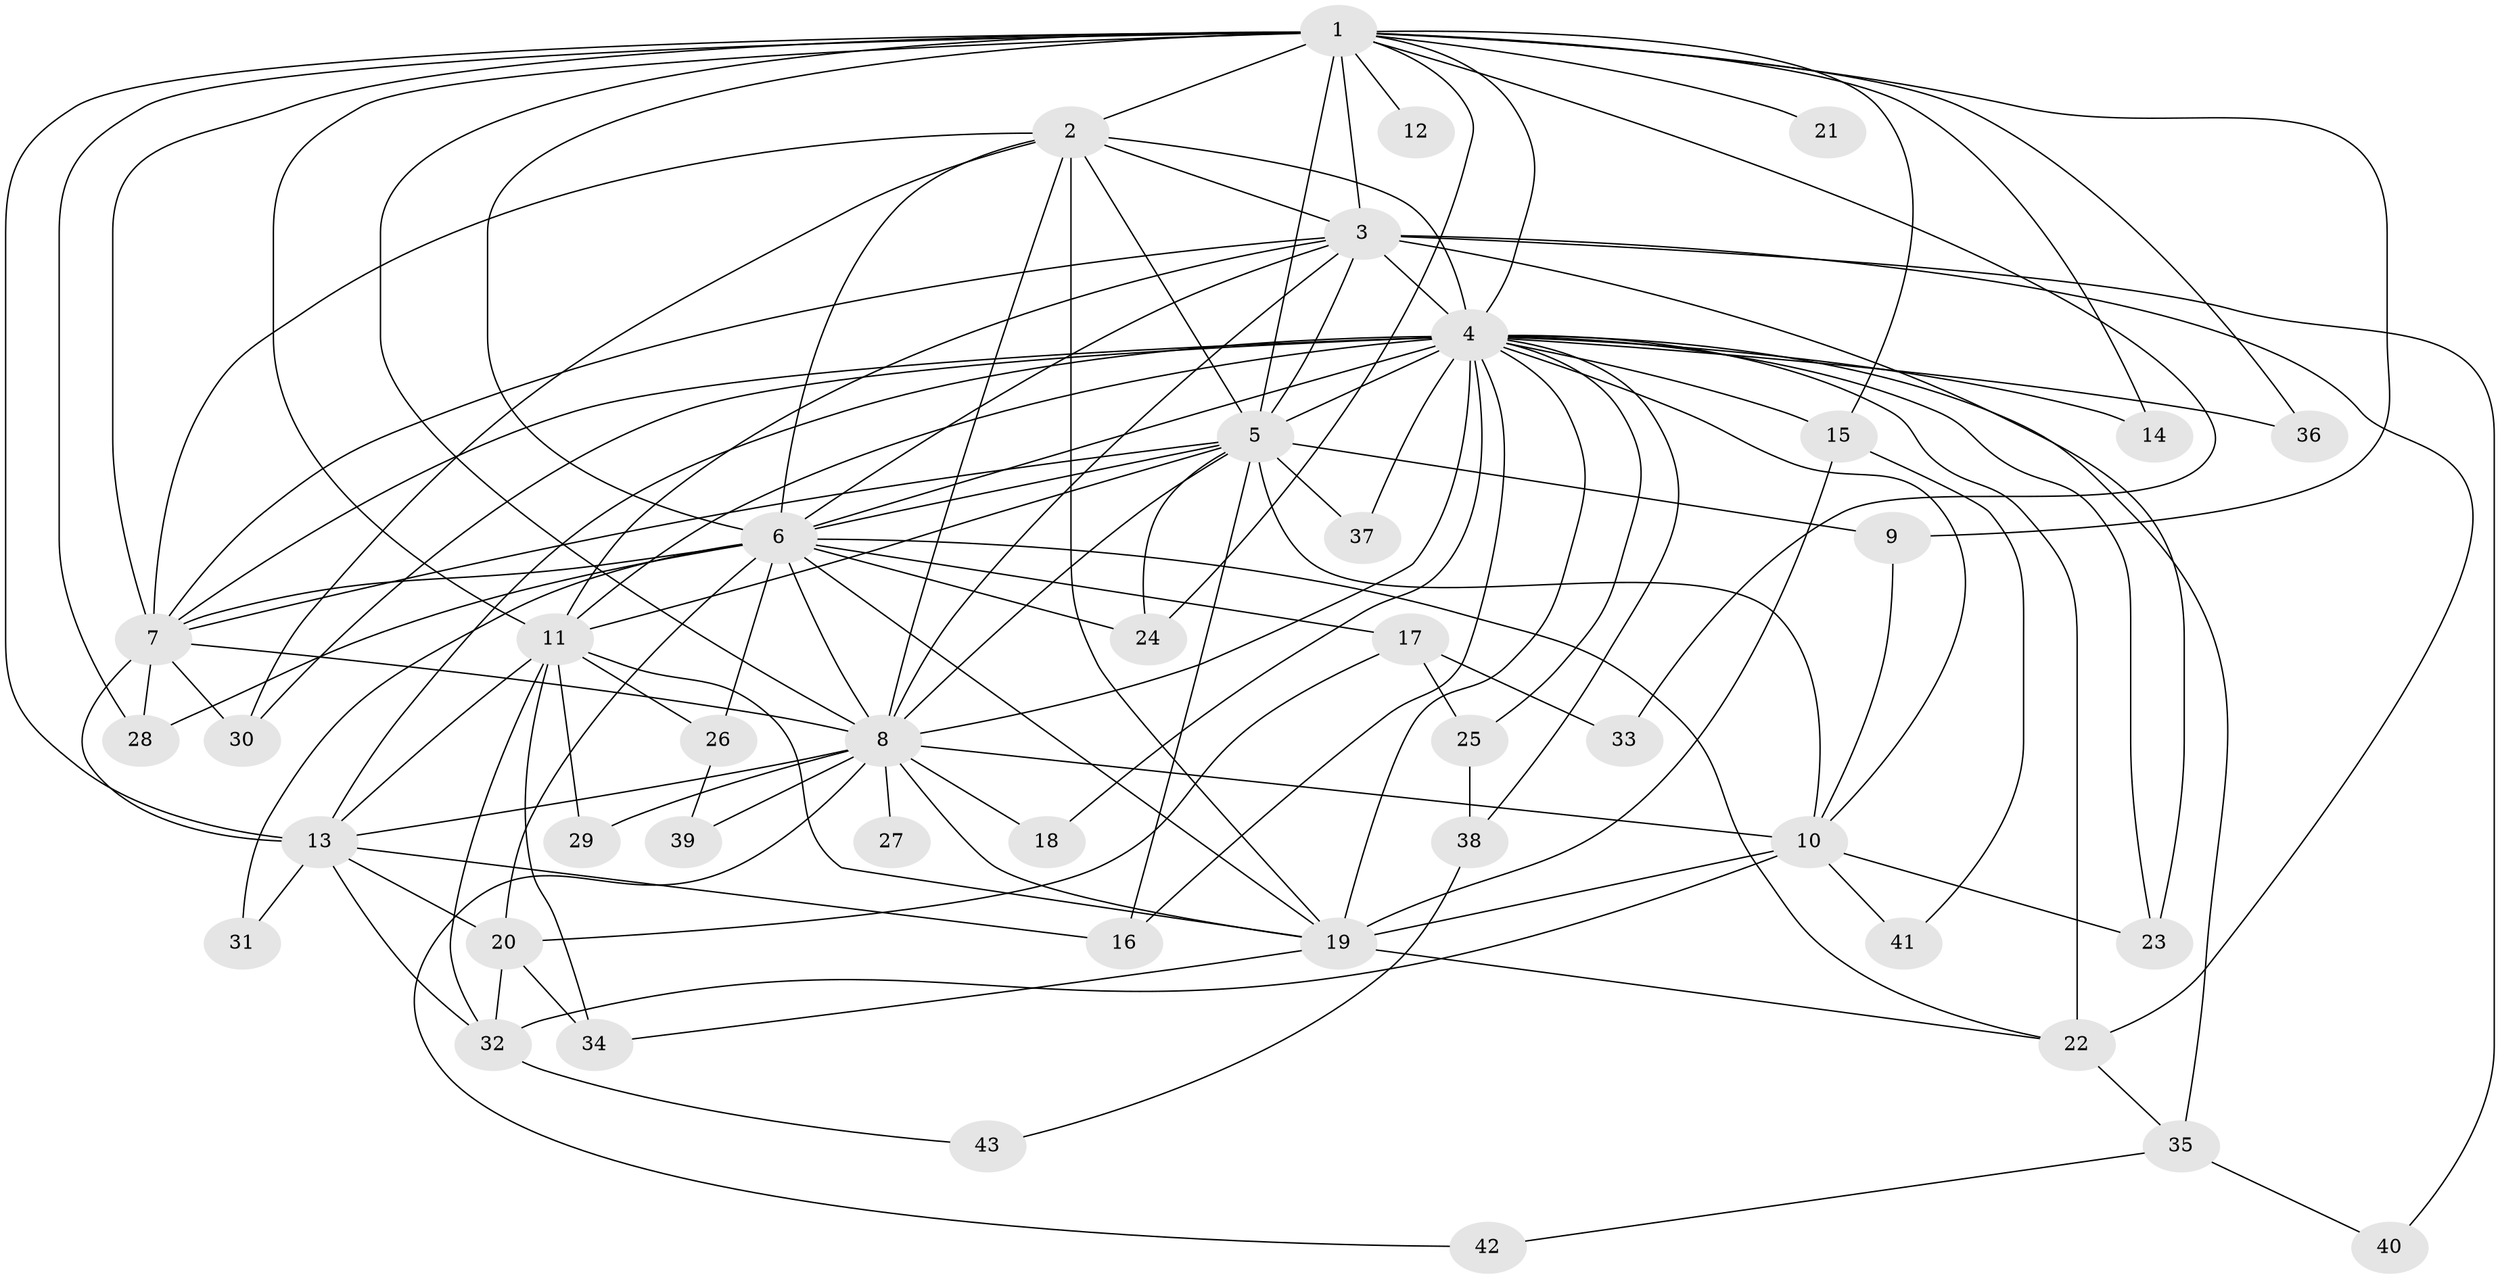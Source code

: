 // original degree distribution, {23: 0.011764705882352941, 19: 0.023529411764705882, 14: 0.011764705882352941, 16: 0.011764705882352941, 18: 0.011764705882352941, 20: 0.011764705882352941, 17: 0.023529411764705882, 28: 0.011764705882352941, 3: 0.2, 6: 0.023529411764705882, 2: 0.5411764705882353, 4: 0.07058823529411765, 5: 0.047058823529411764}
// Generated by graph-tools (version 1.1) at 2025/34/03/09/25 02:34:52]
// undirected, 43 vertices, 117 edges
graph export_dot {
graph [start="1"]
  node [color=gray90,style=filled];
  1;
  2;
  3;
  4;
  5;
  6;
  7;
  8;
  9;
  10;
  11;
  12;
  13;
  14;
  15;
  16;
  17;
  18;
  19;
  20;
  21;
  22;
  23;
  24;
  25;
  26;
  27;
  28;
  29;
  30;
  31;
  32;
  33;
  34;
  35;
  36;
  37;
  38;
  39;
  40;
  41;
  42;
  43;
  1 -- 2 [weight=2.0];
  1 -- 3 [weight=1.0];
  1 -- 4 [weight=2.0];
  1 -- 5 [weight=2.0];
  1 -- 6 [weight=1.0];
  1 -- 7 [weight=1.0];
  1 -- 8 [weight=1.0];
  1 -- 9 [weight=1.0];
  1 -- 11 [weight=1.0];
  1 -- 12 [weight=1.0];
  1 -- 13 [weight=1.0];
  1 -- 14 [weight=1.0];
  1 -- 15 [weight=1.0];
  1 -- 21 [weight=1.0];
  1 -- 24 [weight=1.0];
  1 -- 28 [weight=1.0];
  1 -- 33 [weight=1.0];
  1 -- 36 [weight=1.0];
  2 -- 3 [weight=1.0];
  2 -- 4 [weight=3.0];
  2 -- 5 [weight=2.0];
  2 -- 6 [weight=1.0];
  2 -- 7 [weight=1.0];
  2 -- 8 [weight=1.0];
  2 -- 19 [weight=7.0];
  2 -- 30 [weight=1.0];
  3 -- 4 [weight=3.0];
  3 -- 5 [weight=2.0];
  3 -- 6 [weight=1.0];
  3 -- 7 [weight=1.0];
  3 -- 8 [weight=1.0];
  3 -- 11 [weight=1.0];
  3 -- 22 [weight=1.0];
  3 -- 23 [weight=1.0];
  3 -- 40 [weight=1.0];
  4 -- 5 [weight=4.0];
  4 -- 6 [weight=2.0];
  4 -- 7 [weight=3.0];
  4 -- 8 [weight=2.0];
  4 -- 10 [weight=3.0];
  4 -- 11 [weight=1.0];
  4 -- 13 [weight=1.0];
  4 -- 14 [weight=1.0];
  4 -- 15 [weight=2.0];
  4 -- 16 [weight=1.0];
  4 -- 18 [weight=2.0];
  4 -- 19 [weight=1.0];
  4 -- 22 [weight=1.0];
  4 -- 23 [weight=1.0];
  4 -- 25 [weight=1.0];
  4 -- 30 [weight=1.0];
  4 -- 35 [weight=1.0];
  4 -- 36 [weight=1.0];
  4 -- 37 [weight=1.0];
  4 -- 38 [weight=1.0];
  5 -- 6 [weight=3.0];
  5 -- 7 [weight=2.0];
  5 -- 8 [weight=2.0];
  5 -- 9 [weight=1.0];
  5 -- 10 [weight=9.0];
  5 -- 11 [weight=1.0];
  5 -- 16 [weight=1.0];
  5 -- 24 [weight=1.0];
  5 -- 37 [weight=1.0];
  6 -- 7 [weight=1.0];
  6 -- 8 [weight=1.0];
  6 -- 17 [weight=1.0];
  6 -- 19 [weight=2.0];
  6 -- 20 [weight=1.0];
  6 -- 22 [weight=1.0];
  6 -- 24 [weight=1.0];
  6 -- 26 [weight=1.0];
  6 -- 28 [weight=1.0];
  6 -- 31 [weight=1.0];
  7 -- 8 [weight=2.0];
  7 -- 13 [weight=4.0];
  7 -- 28 [weight=1.0];
  7 -- 30 [weight=1.0];
  8 -- 10 [weight=1.0];
  8 -- 13 [weight=1.0];
  8 -- 18 [weight=1.0];
  8 -- 19 [weight=1.0];
  8 -- 27 [weight=1.0];
  8 -- 29 [weight=1.0];
  8 -- 39 [weight=1.0];
  8 -- 42 [weight=1.0];
  9 -- 10 [weight=1.0];
  10 -- 19 [weight=1.0];
  10 -- 23 [weight=2.0];
  10 -- 32 [weight=1.0];
  10 -- 41 [weight=1.0];
  11 -- 13 [weight=1.0];
  11 -- 19 [weight=1.0];
  11 -- 26 [weight=1.0];
  11 -- 29 [weight=1.0];
  11 -- 32 [weight=1.0];
  11 -- 34 [weight=1.0];
  13 -- 16 [weight=1.0];
  13 -- 20 [weight=1.0];
  13 -- 31 [weight=1.0];
  13 -- 32 [weight=1.0];
  15 -- 19 [weight=1.0];
  15 -- 41 [weight=1.0];
  17 -- 20 [weight=1.0];
  17 -- 25 [weight=1.0];
  17 -- 33 [weight=1.0];
  19 -- 22 [weight=1.0];
  19 -- 34 [weight=1.0];
  20 -- 32 [weight=1.0];
  20 -- 34 [weight=1.0];
  22 -- 35 [weight=1.0];
  25 -- 38 [weight=1.0];
  26 -- 39 [weight=1.0];
  32 -- 43 [weight=1.0];
  35 -- 40 [weight=1.0];
  35 -- 42 [weight=1.0];
  38 -- 43 [weight=1.0];
}
